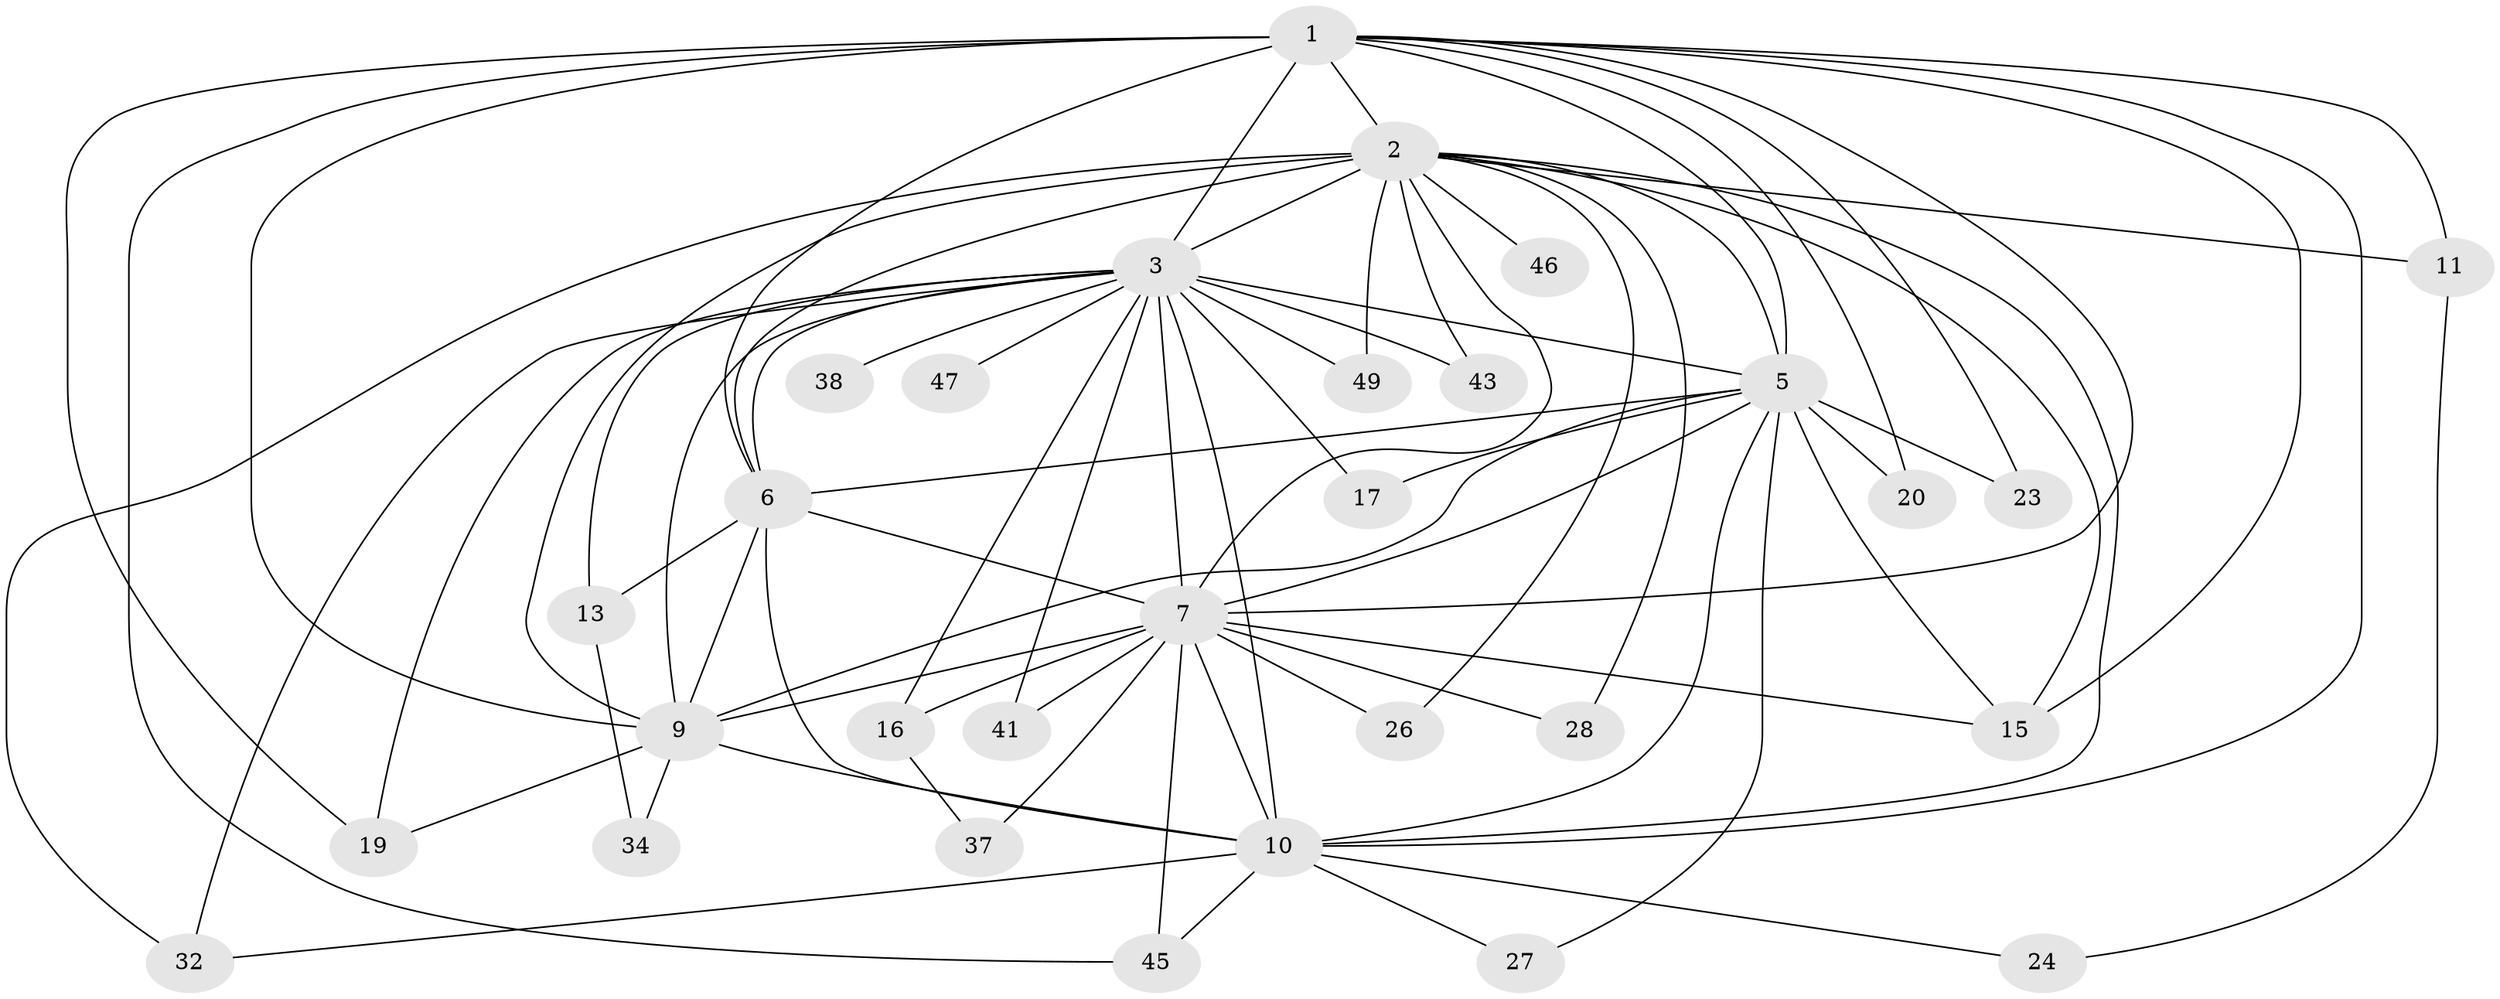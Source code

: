 // original degree distribution, {18: 0.03333333333333333, 21: 0.03333333333333333, 17: 0.016666666666666666, 16: 0.016666666666666666, 14: 0.03333333333333333, 12: 0.016666666666666666, 13: 0.016666666666666666, 4: 0.1, 2: 0.55, 6: 0.016666666666666666, 3: 0.16666666666666666}
// Generated by graph-tools (version 1.1) at 2025/13/03/09/25 04:13:54]
// undirected, 30 vertices, 74 edges
graph export_dot {
graph [start="1"]
  node [color=gray90,style=filled];
  1 [super="+35"];
  2 [super="+18"];
  3 [super="+58+55+30+8+31+33+4"];
  5;
  6 [super="+40"];
  7;
  9 [super="+54"];
  10;
  11 [super="+36"];
  13;
  15 [super="+56+42"];
  16;
  17;
  19 [super="+57"];
  20;
  23;
  24;
  26;
  27;
  28;
  32;
  34;
  37;
  38;
  41;
  43;
  45 [super="+48"];
  46;
  47;
  49;
  1 -- 2;
  1 -- 3 [weight=4];
  1 -- 5;
  1 -- 6 [weight=2];
  1 -- 7;
  1 -- 9;
  1 -- 10;
  1 -- 11 [weight=2];
  1 -- 19;
  1 -- 20;
  1 -- 23;
  1 -- 45;
  1 -- 15;
  2 -- 3 [weight=5];
  2 -- 5;
  2 -- 6;
  2 -- 7 [weight=3];
  2 -- 9 [weight=2];
  2 -- 10;
  2 -- 11;
  2 -- 15;
  2 -- 26;
  2 -- 28;
  2 -- 32;
  2 -- 43;
  2 -- 46 [weight=2];
  2 -- 49;
  3 -- 5 [weight=5];
  3 -- 6 [weight=7];
  3 -- 7 [weight=6];
  3 -- 9 [weight=5];
  3 -- 10 [weight=3];
  3 -- 13 [weight=2];
  3 -- 17;
  3 -- 38 [weight=2];
  3 -- 47 [weight=2];
  3 -- 32;
  3 -- 49 [weight=2];
  3 -- 41;
  3 -- 43;
  3 -- 16;
  3 -- 19;
  5 -- 6;
  5 -- 7;
  5 -- 9;
  5 -- 10;
  5 -- 15;
  5 -- 17;
  5 -- 20;
  5 -- 23;
  5 -- 27;
  6 -- 7;
  6 -- 9;
  6 -- 10;
  6 -- 13;
  7 -- 9;
  7 -- 10;
  7 -- 16;
  7 -- 26;
  7 -- 28;
  7 -- 37;
  7 -- 41;
  7 -- 15;
  7 -- 45;
  9 -- 10;
  9 -- 34;
  9 -- 19;
  10 -- 24;
  10 -- 27;
  10 -- 32;
  10 -- 45;
  11 -- 24;
  13 -- 34;
  16 -- 37;
}
